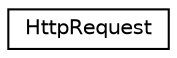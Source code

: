 digraph "Graphical Class Hierarchy"
{
  edge [fontname="Helvetica",fontsize="10",labelfontname="Helvetica",labelfontsize="10"];
  node [fontname="Helvetica",fontsize="10",shape=record];
  rankdir="LR";
  Node1 [label="HttpRequest",height=0.2,width=0.4,color="black", fillcolor="white", style="filled",URL="$class_http_request.html"];
}
